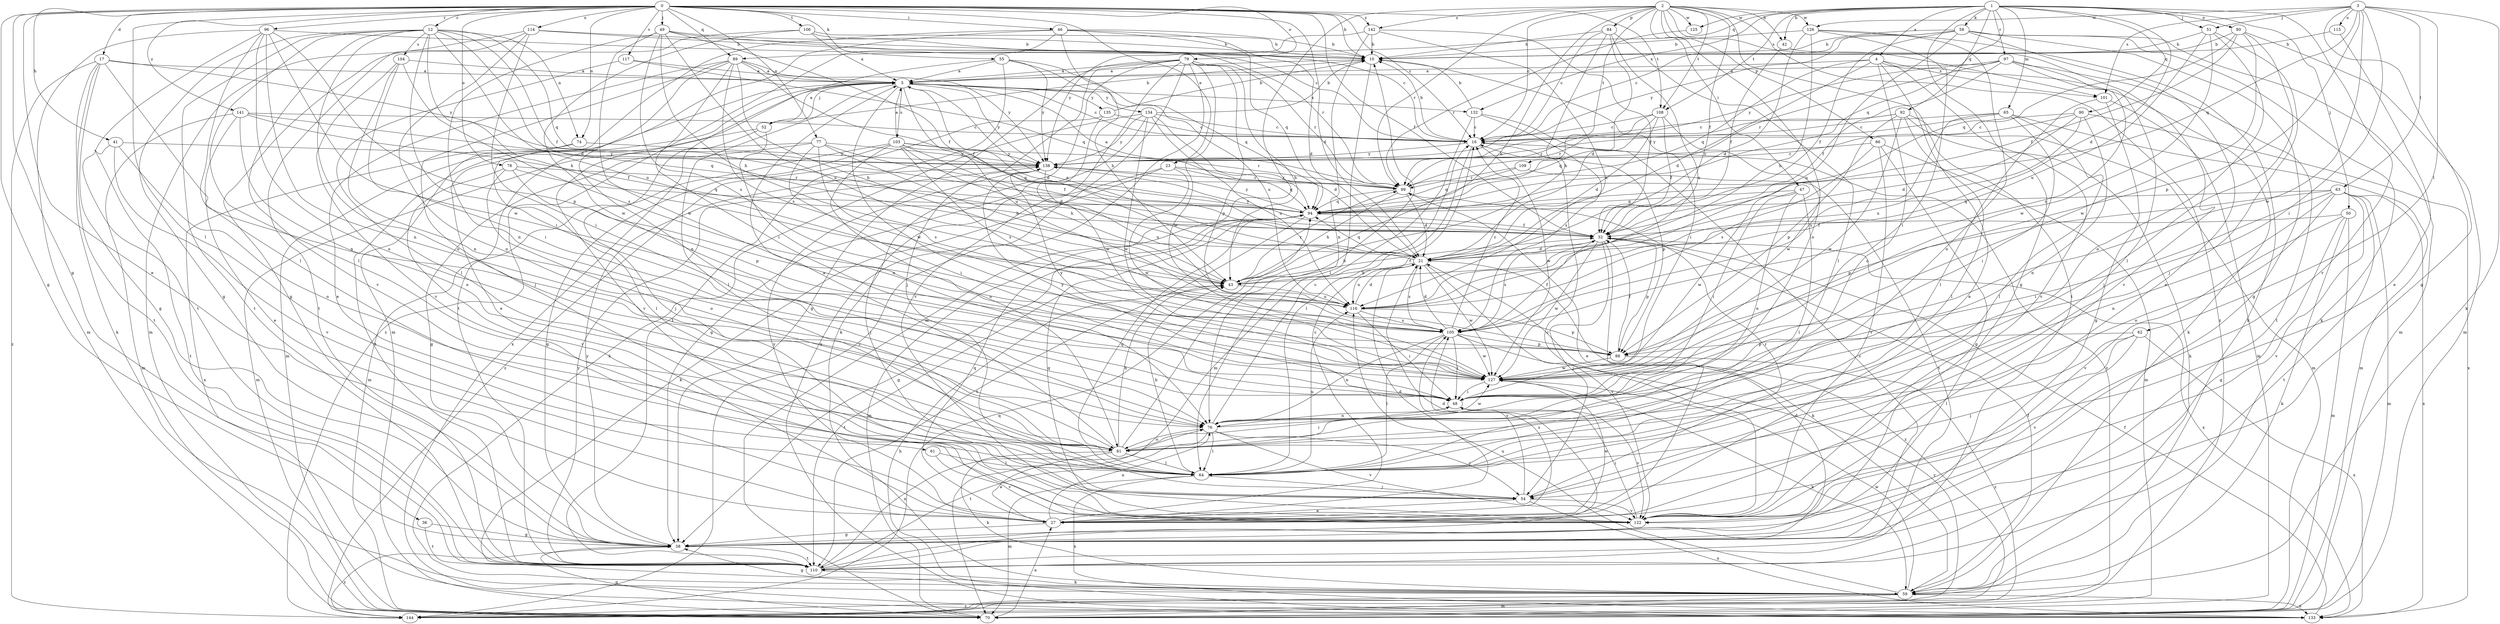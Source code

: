 strict digraph  {
0;
1;
2;
3;
4;
5;
10;
12;
16;
17;
21;
23;
27;
32;
36;
38;
41;
42;
43;
46;
47;
48;
49;
50;
51;
52;
54;
55;
58;
59;
61;
62;
63;
64;
65;
70;
74;
76;
77;
78;
79;
80;
81;
84;
86;
88;
89;
90;
92;
94;
96;
97;
99;
101;
103;
104;
105;
106;
108;
109;
110;
114;
115;
116;
117;
122;
125;
126;
127;
132;
133;
134;
135;
138;
141;
142;
144;
0 -> 10  [label=b];
0 -> 12  [label=c];
0 -> 16  [label=c];
0 -> 17  [label=d];
0 -> 21  [label=d];
0 -> 23  [label=e];
0 -> 27  [label=e];
0 -> 32  [label=f];
0 -> 36  [label=g];
0 -> 38  [label=g];
0 -> 41  [label=h];
0 -> 46  [label=i];
0 -> 49  [label=j];
0 -> 55  [label=k];
0 -> 61  [label=l];
0 -> 74  [label=n];
0 -> 77  [label=o];
0 -> 78  [label=o];
0 -> 79  [label=o];
0 -> 89  [label=q];
0 -> 96  [label=r];
0 -> 106  [label=t];
0 -> 108  [label=t];
0 -> 114  [label=u];
0 -> 117  [label=v];
0 -> 141  [label=z];
0 -> 142  [label=z];
1 -> 4  [label=a];
1 -> 21  [label=d];
1 -> 38  [label=g];
1 -> 42  [label=h];
1 -> 50  [label=j];
1 -> 51  [label=j];
1 -> 58  [label=k];
1 -> 65  [label=m];
1 -> 80  [label=o];
1 -> 89  [label=q];
1 -> 90  [label=q];
1 -> 92  [label=q];
1 -> 94  [label=q];
1 -> 97  [label=r];
1 -> 108  [label=t];
1 -> 122  [label=v];
1 -> 125  [label=w];
1 -> 132  [label=x];
2 -> 16  [label=c];
2 -> 32  [label=f];
2 -> 42  [label=h];
2 -> 43  [label=h];
2 -> 47  [label=i];
2 -> 70  [label=m];
2 -> 81  [label=o];
2 -> 84  [label=p];
2 -> 86  [label=p];
2 -> 99  [label=r];
2 -> 101  [label=s];
2 -> 108  [label=t];
2 -> 109  [label=t];
2 -> 110  [label=t];
2 -> 125  [label=w];
2 -> 126  [label=w];
2 -> 142  [label=z];
2 -> 144  [label=z];
3 -> 38  [label=g];
3 -> 48  [label=i];
3 -> 51  [label=j];
3 -> 59  [label=k];
3 -> 62  [label=l];
3 -> 63  [label=l];
3 -> 88  [label=p];
3 -> 94  [label=q];
3 -> 101  [label=s];
3 -> 115  [label=u];
3 -> 126  [label=w];
3 -> 127  [label=w];
4 -> 5  [label=a];
4 -> 21  [label=d];
4 -> 27  [label=e];
4 -> 59  [label=k];
4 -> 81  [label=o];
4 -> 94  [label=q];
4 -> 101  [label=s];
4 -> 122  [label=v];
5 -> 16  [label=c];
5 -> 21  [label=d];
5 -> 27  [label=e];
5 -> 52  [label=j];
5 -> 64  [label=l];
5 -> 70  [label=m];
5 -> 103  [label=s];
5 -> 116  [label=u];
5 -> 122  [label=v];
5 -> 127  [label=w];
5 -> 132  [label=x];
5 -> 134  [label=y];
5 -> 135  [label=y];
5 -> 138  [label=y];
10 -> 5  [label=a];
10 -> 48  [label=i];
10 -> 64  [label=l];
12 -> 21  [label=d];
12 -> 32  [label=f];
12 -> 38  [label=g];
12 -> 43  [label=h];
12 -> 48  [label=i];
12 -> 64  [label=l];
12 -> 74  [label=n];
12 -> 81  [label=o];
12 -> 94  [label=q];
12 -> 104  [label=s];
12 -> 110  [label=t];
12 -> 116  [label=u];
12 -> 122  [label=v];
16 -> 10  [label=b];
16 -> 64  [label=l];
16 -> 88  [label=p];
16 -> 127  [label=w];
16 -> 138  [label=y];
17 -> 5  [label=a];
17 -> 38  [label=g];
17 -> 59  [label=k];
17 -> 76  [label=n];
17 -> 110  [label=t];
17 -> 138  [label=y];
17 -> 144  [label=z];
21 -> 5  [label=a];
21 -> 43  [label=h];
21 -> 94  [label=q];
21 -> 105  [label=s];
21 -> 116  [label=u];
21 -> 122  [label=v];
21 -> 127  [label=w];
21 -> 144  [label=z];
23 -> 54  [label=j];
23 -> 59  [label=k];
23 -> 94  [label=q];
23 -> 99  [label=r];
23 -> 127  [label=w];
27 -> 16  [label=c];
27 -> 21  [label=d];
27 -> 38  [label=g];
27 -> 76  [label=n];
27 -> 94  [label=q];
27 -> 105  [label=s];
27 -> 127  [label=w];
27 -> 138  [label=y];
32 -> 21  [label=d];
32 -> 54  [label=j];
32 -> 59  [label=k];
32 -> 88  [label=p];
32 -> 105  [label=s];
32 -> 127  [label=w];
32 -> 133  [label=x];
32 -> 138  [label=y];
36 -> 38  [label=g];
36 -> 110  [label=t];
38 -> 21  [label=d];
38 -> 110  [label=t];
38 -> 138  [label=y];
38 -> 144  [label=z];
41 -> 81  [label=o];
41 -> 110  [label=t];
41 -> 122  [label=v];
41 -> 138  [label=y];
42 -> 32  [label=f];
42 -> 122  [label=v];
43 -> 32  [label=f];
43 -> 99  [label=r];
43 -> 110  [label=t];
43 -> 116  [label=u];
46 -> 10  [label=b];
46 -> 21  [label=d];
46 -> 43  [label=h];
46 -> 70  [label=m];
46 -> 94  [label=q];
46 -> 110  [label=t];
46 -> 144  [label=z];
47 -> 48  [label=i];
47 -> 64  [label=l];
47 -> 76  [label=n];
47 -> 94  [label=q];
47 -> 127  [label=w];
48 -> 76  [label=n];
48 -> 122  [label=v];
48 -> 138  [label=y];
49 -> 10  [label=b];
49 -> 32  [label=f];
49 -> 43  [label=h];
49 -> 76  [label=n];
49 -> 99  [label=r];
49 -> 105  [label=s];
49 -> 116  [label=u];
49 -> 127  [label=w];
50 -> 32  [label=f];
50 -> 38  [label=g];
50 -> 59  [label=k];
50 -> 70  [label=m];
50 -> 122  [label=v];
51 -> 10  [label=b];
51 -> 54  [label=j];
51 -> 81  [label=o];
51 -> 116  [label=u];
51 -> 127  [label=w];
52 -> 5  [label=a];
52 -> 10  [label=b];
52 -> 54  [label=j];
52 -> 76  [label=n];
52 -> 110  [label=t];
54 -> 27  [label=e];
54 -> 99  [label=r];
54 -> 105  [label=s];
54 -> 122  [label=v];
54 -> 133  [label=x];
55 -> 5  [label=a];
55 -> 94  [label=q];
55 -> 110  [label=t];
55 -> 116  [label=u];
55 -> 133  [label=x];
55 -> 138  [label=y];
58 -> 10  [label=b];
58 -> 16  [label=c];
58 -> 27  [label=e];
58 -> 32  [label=f];
58 -> 38  [label=g];
58 -> 59  [label=k];
58 -> 70  [label=m];
58 -> 116  [label=u];
58 -> 138  [label=y];
59 -> 32  [label=f];
59 -> 38  [label=g];
59 -> 70  [label=m];
59 -> 116  [label=u];
59 -> 127  [label=w];
59 -> 133  [label=x];
59 -> 144  [label=z];
61 -> 64  [label=l];
61 -> 122  [label=v];
62 -> 54  [label=j];
62 -> 64  [label=l];
62 -> 88  [label=p];
62 -> 122  [label=v];
62 -> 133  [label=x];
63 -> 48  [label=i];
63 -> 70  [label=m];
63 -> 76  [label=n];
63 -> 81  [label=o];
63 -> 88  [label=p];
63 -> 94  [label=q];
63 -> 110  [label=t];
63 -> 122  [label=v];
63 -> 133  [label=x];
64 -> 43  [label=h];
64 -> 54  [label=j];
64 -> 70  [label=m];
64 -> 94  [label=q];
64 -> 116  [label=u];
64 -> 133  [label=x];
65 -> 16  [label=c];
65 -> 48  [label=i];
65 -> 64  [label=l];
65 -> 70  [label=m];
65 -> 105  [label=s];
65 -> 138  [label=y];
70 -> 27  [label=e];
70 -> 38  [label=g];
74 -> 64  [label=l];
74 -> 133  [label=x];
74 -> 138  [label=y];
76 -> 16  [label=c];
76 -> 54  [label=j];
76 -> 64  [label=l];
76 -> 81  [label=o];
76 -> 110  [label=t];
76 -> 122  [label=v];
76 -> 127  [label=w];
77 -> 32  [label=f];
77 -> 38  [label=g];
77 -> 43  [label=h];
77 -> 48  [label=i];
77 -> 70  [label=m];
77 -> 105  [label=s];
77 -> 138  [label=y];
78 -> 81  [label=o];
78 -> 88  [label=p];
78 -> 94  [label=q];
78 -> 99  [label=r];
78 -> 122  [label=v];
79 -> 5  [label=a];
79 -> 38  [label=g];
79 -> 43  [label=h];
79 -> 54  [label=j];
79 -> 59  [label=k];
79 -> 88  [label=p];
79 -> 99  [label=r];
79 -> 122  [label=v];
79 -> 127  [label=w];
79 -> 133  [label=x];
79 -> 144  [label=z];
80 -> 10  [label=b];
80 -> 32  [label=f];
80 -> 64  [label=l];
80 -> 70  [label=m];
80 -> 94  [label=q];
80 -> 127  [label=w];
81 -> 5  [label=a];
81 -> 10  [label=b];
81 -> 27  [label=e];
81 -> 43  [label=h];
81 -> 48  [label=i];
81 -> 59  [label=k];
81 -> 64  [label=l];
84 -> 10  [label=b];
84 -> 16  [label=c];
84 -> 21  [label=d];
84 -> 43  [label=h];
84 -> 64  [label=l];
84 -> 116  [label=u];
86 -> 38  [label=g];
86 -> 70  [label=m];
86 -> 105  [label=s];
86 -> 122  [label=v];
86 -> 138  [label=y];
88 -> 32  [label=f];
88 -> 127  [label=w];
88 -> 144  [label=z];
89 -> 5  [label=a];
89 -> 27  [label=e];
89 -> 32  [label=f];
89 -> 43  [label=h];
89 -> 48  [label=i];
89 -> 54  [label=j];
89 -> 76  [label=n];
89 -> 105  [label=s];
89 -> 138  [label=y];
90 -> 16  [label=c];
90 -> 21  [label=d];
90 -> 76  [label=n];
90 -> 99  [label=r];
90 -> 116  [label=u];
90 -> 133  [label=x];
92 -> 16  [label=c];
92 -> 59  [label=k];
92 -> 64  [label=l];
92 -> 70  [label=m];
92 -> 88  [label=p];
92 -> 99  [label=r];
92 -> 127  [label=w];
94 -> 32  [label=f];
94 -> 38  [label=g];
94 -> 70  [label=m];
94 -> 110  [label=t];
94 -> 138  [label=y];
96 -> 10  [label=b];
96 -> 64  [label=l];
96 -> 70  [label=m];
96 -> 76  [label=n];
96 -> 81  [label=o];
96 -> 88  [label=p];
96 -> 110  [label=t];
96 -> 127  [label=w];
97 -> 5  [label=a];
97 -> 32  [label=f];
97 -> 54  [label=j];
97 -> 99  [label=r];
97 -> 105  [label=s];
97 -> 110  [label=t];
97 -> 138  [label=y];
99 -> 5  [label=a];
99 -> 21  [label=d];
99 -> 27  [label=e];
99 -> 43  [label=h];
99 -> 94  [label=q];
101 -> 38  [label=g];
101 -> 64  [label=l];
101 -> 70  [label=m];
103 -> 5  [label=a];
103 -> 21  [label=d];
103 -> 38  [label=g];
103 -> 43  [label=h];
103 -> 70  [label=m];
103 -> 81  [label=o];
103 -> 94  [label=q];
103 -> 99  [label=r];
103 -> 105  [label=s];
103 -> 138  [label=y];
104 -> 5  [label=a];
104 -> 48  [label=i];
104 -> 76  [label=n];
104 -> 105  [label=s];
104 -> 122  [label=v];
105 -> 16  [label=c];
105 -> 21  [label=d];
105 -> 32  [label=f];
105 -> 48  [label=i];
105 -> 64  [label=l];
105 -> 76  [label=n];
105 -> 88  [label=p];
105 -> 127  [label=w];
105 -> 144  [label=z];
106 -> 5  [label=a];
106 -> 10  [label=b];
106 -> 16  [label=c];
106 -> 38  [label=g];
106 -> 127  [label=w];
108 -> 16  [label=c];
108 -> 21  [label=d];
108 -> 32  [label=f];
108 -> 94  [label=q];
108 -> 99  [label=r];
108 -> 127  [label=w];
109 -> 94  [label=q];
109 -> 99  [label=r];
109 -> 110  [label=t];
110 -> 16  [label=c];
110 -> 21  [label=d];
110 -> 59  [label=k];
110 -> 76  [label=n];
110 -> 138  [label=y];
114 -> 10  [label=b];
114 -> 16  [label=c];
114 -> 48  [label=i];
114 -> 70  [label=m];
114 -> 81  [label=o];
114 -> 110  [label=t];
115 -> 10  [label=b];
115 -> 27  [label=e];
116 -> 21  [label=d];
116 -> 48  [label=i];
116 -> 88  [label=p];
116 -> 105  [label=s];
117 -> 5  [label=a];
117 -> 64  [label=l];
117 -> 94  [label=q];
122 -> 16  [label=c];
122 -> 48  [label=i];
122 -> 94  [label=q];
125 -> 99  [label=r];
126 -> 10  [label=b];
126 -> 21  [label=d];
126 -> 43  [label=h];
126 -> 48  [label=i];
126 -> 59  [label=k];
126 -> 81  [label=o];
127 -> 48  [label=i];
127 -> 59  [label=k];
127 -> 138  [label=y];
132 -> 10  [label=b];
132 -> 16  [label=c];
132 -> 70  [label=m];
132 -> 105  [label=s];
132 -> 144  [label=z];
133 -> 32  [label=f];
133 -> 43  [label=h];
134 -> 10  [label=b];
134 -> 16  [label=c];
134 -> 21  [label=d];
134 -> 38  [label=g];
134 -> 59  [label=k];
134 -> 116  [label=u];
134 -> 127  [label=w];
134 -> 138  [label=y];
135 -> 10  [label=b];
135 -> 16  [label=c];
135 -> 127  [label=w];
135 -> 144  [label=z];
138 -> 99  [label=r];
138 -> 116  [label=u];
141 -> 16  [label=c];
141 -> 27  [label=e];
141 -> 32  [label=f];
141 -> 70  [label=m];
141 -> 81  [label=o];
141 -> 94  [label=q];
142 -> 10  [label=b];
142 -> 32  [label=f];
142 -> 76  [label=n];
142 -> 116  [label=u];
142 -> 138  [label=y];
144 -> 94  [label=q];
}
